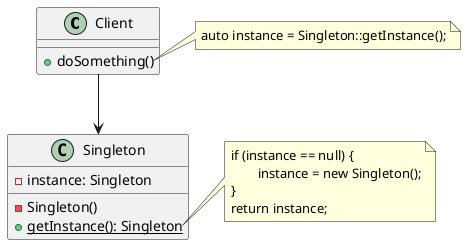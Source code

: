 @startuml SingletonPattern

class Client {
	+ doSomething()
}

note right of Client::doSomething
auto instance = Singleton::getInstance();
end note

class Singleton {
	- instance: Singleton
	- Singleton()
	+ {static} getInstance(): Singleton
}

Client --> Singleton

note right of Singleton::getInstance()
if (instance == null) {
	instance = new Singleton();
}
return instance;
end note

@enduml